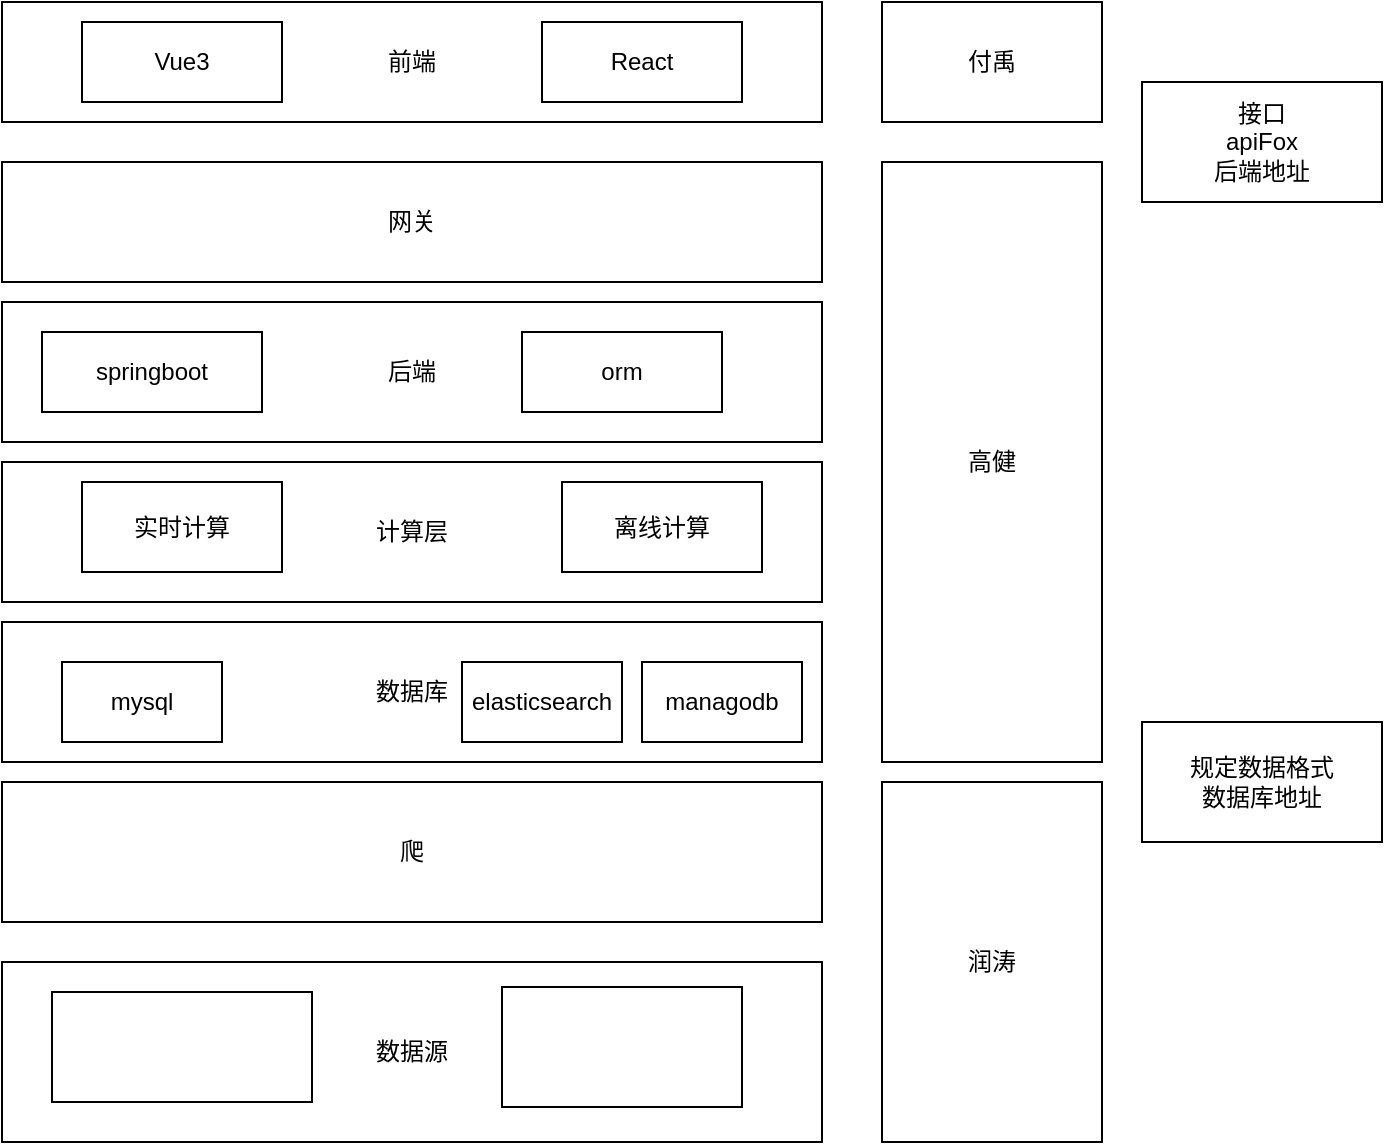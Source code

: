 <mxfile version="20.8.16" type="device"><diagram name="Page-1" id="wS7SD0bbOD3tyuScf3jQ"><mxGraphModel dx="1016" dy="677" grid="1" gridSize="10" guides="1" tooltips="1" connect="1" arrows="1" fold="1" page="1" pageScale="1" pageWidth="850" pageHeight="1100" math="0" shadow="0"><root><mxCell id="0"/><mxCell id="1" parent="0"/><mxCell id="QtGem_phmUSmSoRMYRdw-1" value="数据源" style="rounded=0;whiteSpace=wrap;html=1;" vertex="1" parent="1"><mxGeometry x="200" y="640" width="410" height="90" as="geometry"/></mxCell><mxCell id="QtGem_phmUSmSoRMYRdw-2" value="" style="rounded=0;whiteSpace=wrap;html=1;" vertex="1" parent="1"><mxGeometry x="225" y="655" width="130" height="55" as="geometry"/></mxCell><mxCell id="QtGem_phmUSmSoRMYRdw-3" value="" style="rounded=0;whiteSpace=wrap;html=1;" vertex="1" parent="1"><mxGeometry x="450" y="652.5" width="120" height="60" as="geometry"/></mxCell><mxCell id="QtGem_phmUSmSoRMYRdw-4" value="爬" style="rounded=0;whiteSpace=wrap;html=1;" vertex="1" parent="1"><mxGeometry x="200" y="550" width="410" height="70" as="geometry"/></mxCell><mxCell id="QtGem_phmUSmSoRMYRdw-5" value="数据库" style="rounded=0;whiteSpace=wrap;html=1;" vertex="1" parent="1"><mxGeometry x="200" y="470" width="410" height="70" as="geometry"/></mxCell><mxCell id="QtGem_phmUSmSoRMYRdw-6" value="mysql" style="rounded=0;whiteSpace=wrap;html=1;" vertex="1" parent="1"><mxGeometry x="230" y="490" width="80" height="40" as="geometry"/></mxCell><mxCell id="QtGem_phmUSmSoRMYRdw-7" value="elasticsearch" style="rounded=0;whiteSpace=wrap;html=1;" vertex="1" parent="1"><mxGeometry x="430" y="490" width="80" height="40" as="geometry"/></mxCell><mxCell id="QtGem_phmUSmSoRMYRdw-8" value="managodb" style="rounded=0;whiteSpace=wrap;html=1;" vertex="1" parent="1"><mxGeometry x="520" y="490" width="80" height="40" as="geometry"/></mxCell><mxCell id="QtGem_phmUSmSoRMYRdw-9" value="计算层" style="rounded=0;whiteSpace=wrap;html=1;" vertex="1" parent="1"><mxGeometry x="200" y="390" width="410" height="70" as="geometry"/></mxCell><mxCell id="QtGem_phmUSmSoRMYRdw-10" value="实时计算" style="rounded=0;whiteSpace=wrap;html=1;" vertex="1" parent="1"><mxGeometry x="240" y="400" width="100" height="45" as="geometry"/></mxCell><mxCell id="QtGem_phmUSmSoRMYRdw-11" value="离线计算" style="rounded=0;whiteSpace=wrap;html=1;" vertex="1" parent="1"><mxGeometry x="480" y="400" width="100" height="45" as="geometry"/></mxCell><mxCell id="QtGem_phmUSmSoRMYRdw-12" value="后端" style="rounded=0;whiteSpace=wrap;html=1;" vertex="1" parent="1"><mxGeometry x="200" y="310" width="410" height="70" as="geometry"/></mxCell><mxCell id="QtGem_phmUSmSoRMYRdw-13" value="springboot" style="rounded=0;whiteSpace=wrap;html=1;" vertex="1" parent="1"><mxGeometry x="220" y="325" width="110" height="40" as="geometry"/></mxCell><mxCell id="QtGem_phmUSmSoRMYRdw-14" value="orm" style="rounded=0;whiteSpace=wrap;html=1;" vertex="1" parent="1"><mxGeometry x="460" y="325" width="100" height="40" as="geometry"/></mxCell><mxCell id="QtGem_phmUSmSoRMYRdw-15" value="网关" style="rounded=0;whiteSpace=wrap;html=1;" vertex="1" parent="1"><mxGeometry x="200" y="240" width="410" height="60" as="geometry"/></mxCell><mxCell id="QtGem_phmUSmSoRMYRdw-16" value="前端" style="rounded=0;whiteSpace=wrap;html=1;" vertex="1" parent="1"><mxGeometry x="200" y="160" width="410" height="60" as="geometry"/></mxCell><mxCell id="QtGem_phmUSmSoRMYRdw-17" value="润涛" style="rounded=0;whiteSpace=wrap;html=1;" vertex="1" parent="1"><mxGeometry x="640" y="550" width="110" height="180" as="geometry"/></mxCell><mxCell id="QtGem_phmUSmSoRMYRdw-18" value="高健" style="rounded=0;whiteSpace=wrap;html=1;" vertex="1" parent="1"><mxGeometry x="640" y="240" width="110" height="300" as="geometry"/></mxCell><mxCell id="QtGem_phmUSmSoRMYRdw-19" value="付禹" style="rounded=0;whiteSpace=wrap;html=1;" vertex="1" parent="1"><mxGeometry x="640" y="160" width="110" height="60" as="geometry"/></mxCell><mxCell id="QtGem_phmUSmSoRMYRdw-20" value="Vue3" style="rounded=0;whiteSpace=wrap;html=1;" vertex="1" parent="1"><mxGeometry x="240" y="170" width="100" height="40" as="geometry"/></mxCell><mxCell id="QtGem_phmUSmSoRMYRdw-21" value="React" style="rounded=0;whiteSpace=wrap;html=1;" vertex="1" parent="1"><mxGeometry x="470" y="170" width="100" height="40" as="geometry"/></mxCell><mxCell id="QtGem_phmUSmSoRMYRdw-23" value="规定数据格式&lt;br&gt;数据库地址" style="rounded=0;whiteSpace=wrap;html=1;" vertex="1" parent="1"><mxGeometry x="770" y="520" width="120" height="60" as="geometry"/></mxCell><mxCell id="QtGem_phmUSmSoRMYRdw-24" value="接口&lt;br&gt;apiFox&lt;br&gt;后端地址" style="rounded=0;whiteSpace=wrap;html=1;" vertex="1" parent="1"><mxGeometry x="770" y="200" width="120" height="60" as="geometry"/></mxCell></root></mxGraphModel></diagram></mxfile>